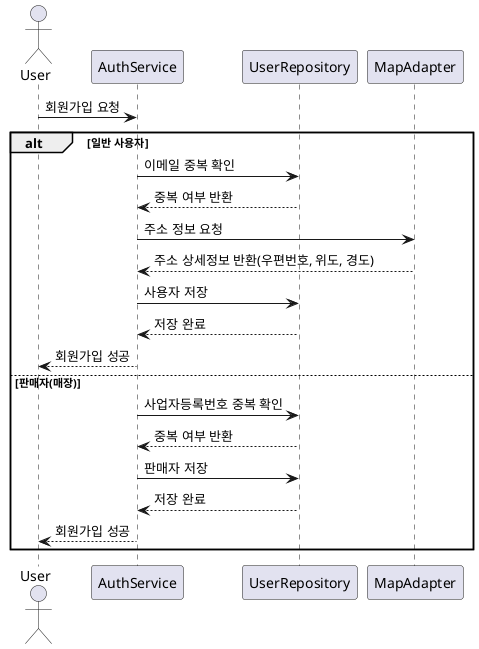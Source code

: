 @startuml
' 회원가입 시퀀스 다이어그램
actor User

participant AuthService
participant UserRepository
participant MapAdapter

User -> AuthService : 회원가입 요청

alt 일반 사용자
    AuthService -> UserRepository : 이메일 중복 확인
    UserRepository --> AuthService : 중복 여부 반환

    AuthService -> MapAdapter : 주소 정보 요청
    MapAdapter --> AuthService : 주소 상세정보 반환(우편번호, 위도, 경도)

    AuthService -> UserRepository : 사용자 저장
    UserRepository --> AuthService : 저장 완료

    AuthService --> User : 회원가입 성공
else 판매자(매장)
    AuthService -> UserRepository : 사업자등록번호 중복 확인
    UserRepository --> AuthService : 중복 여부 반환

    AuthService -> UserRepository : 판매자 저장
    UserRepository --> AuthService : 저장 완료

    AuthService --> User : 회원가입 성공
end

@enduml